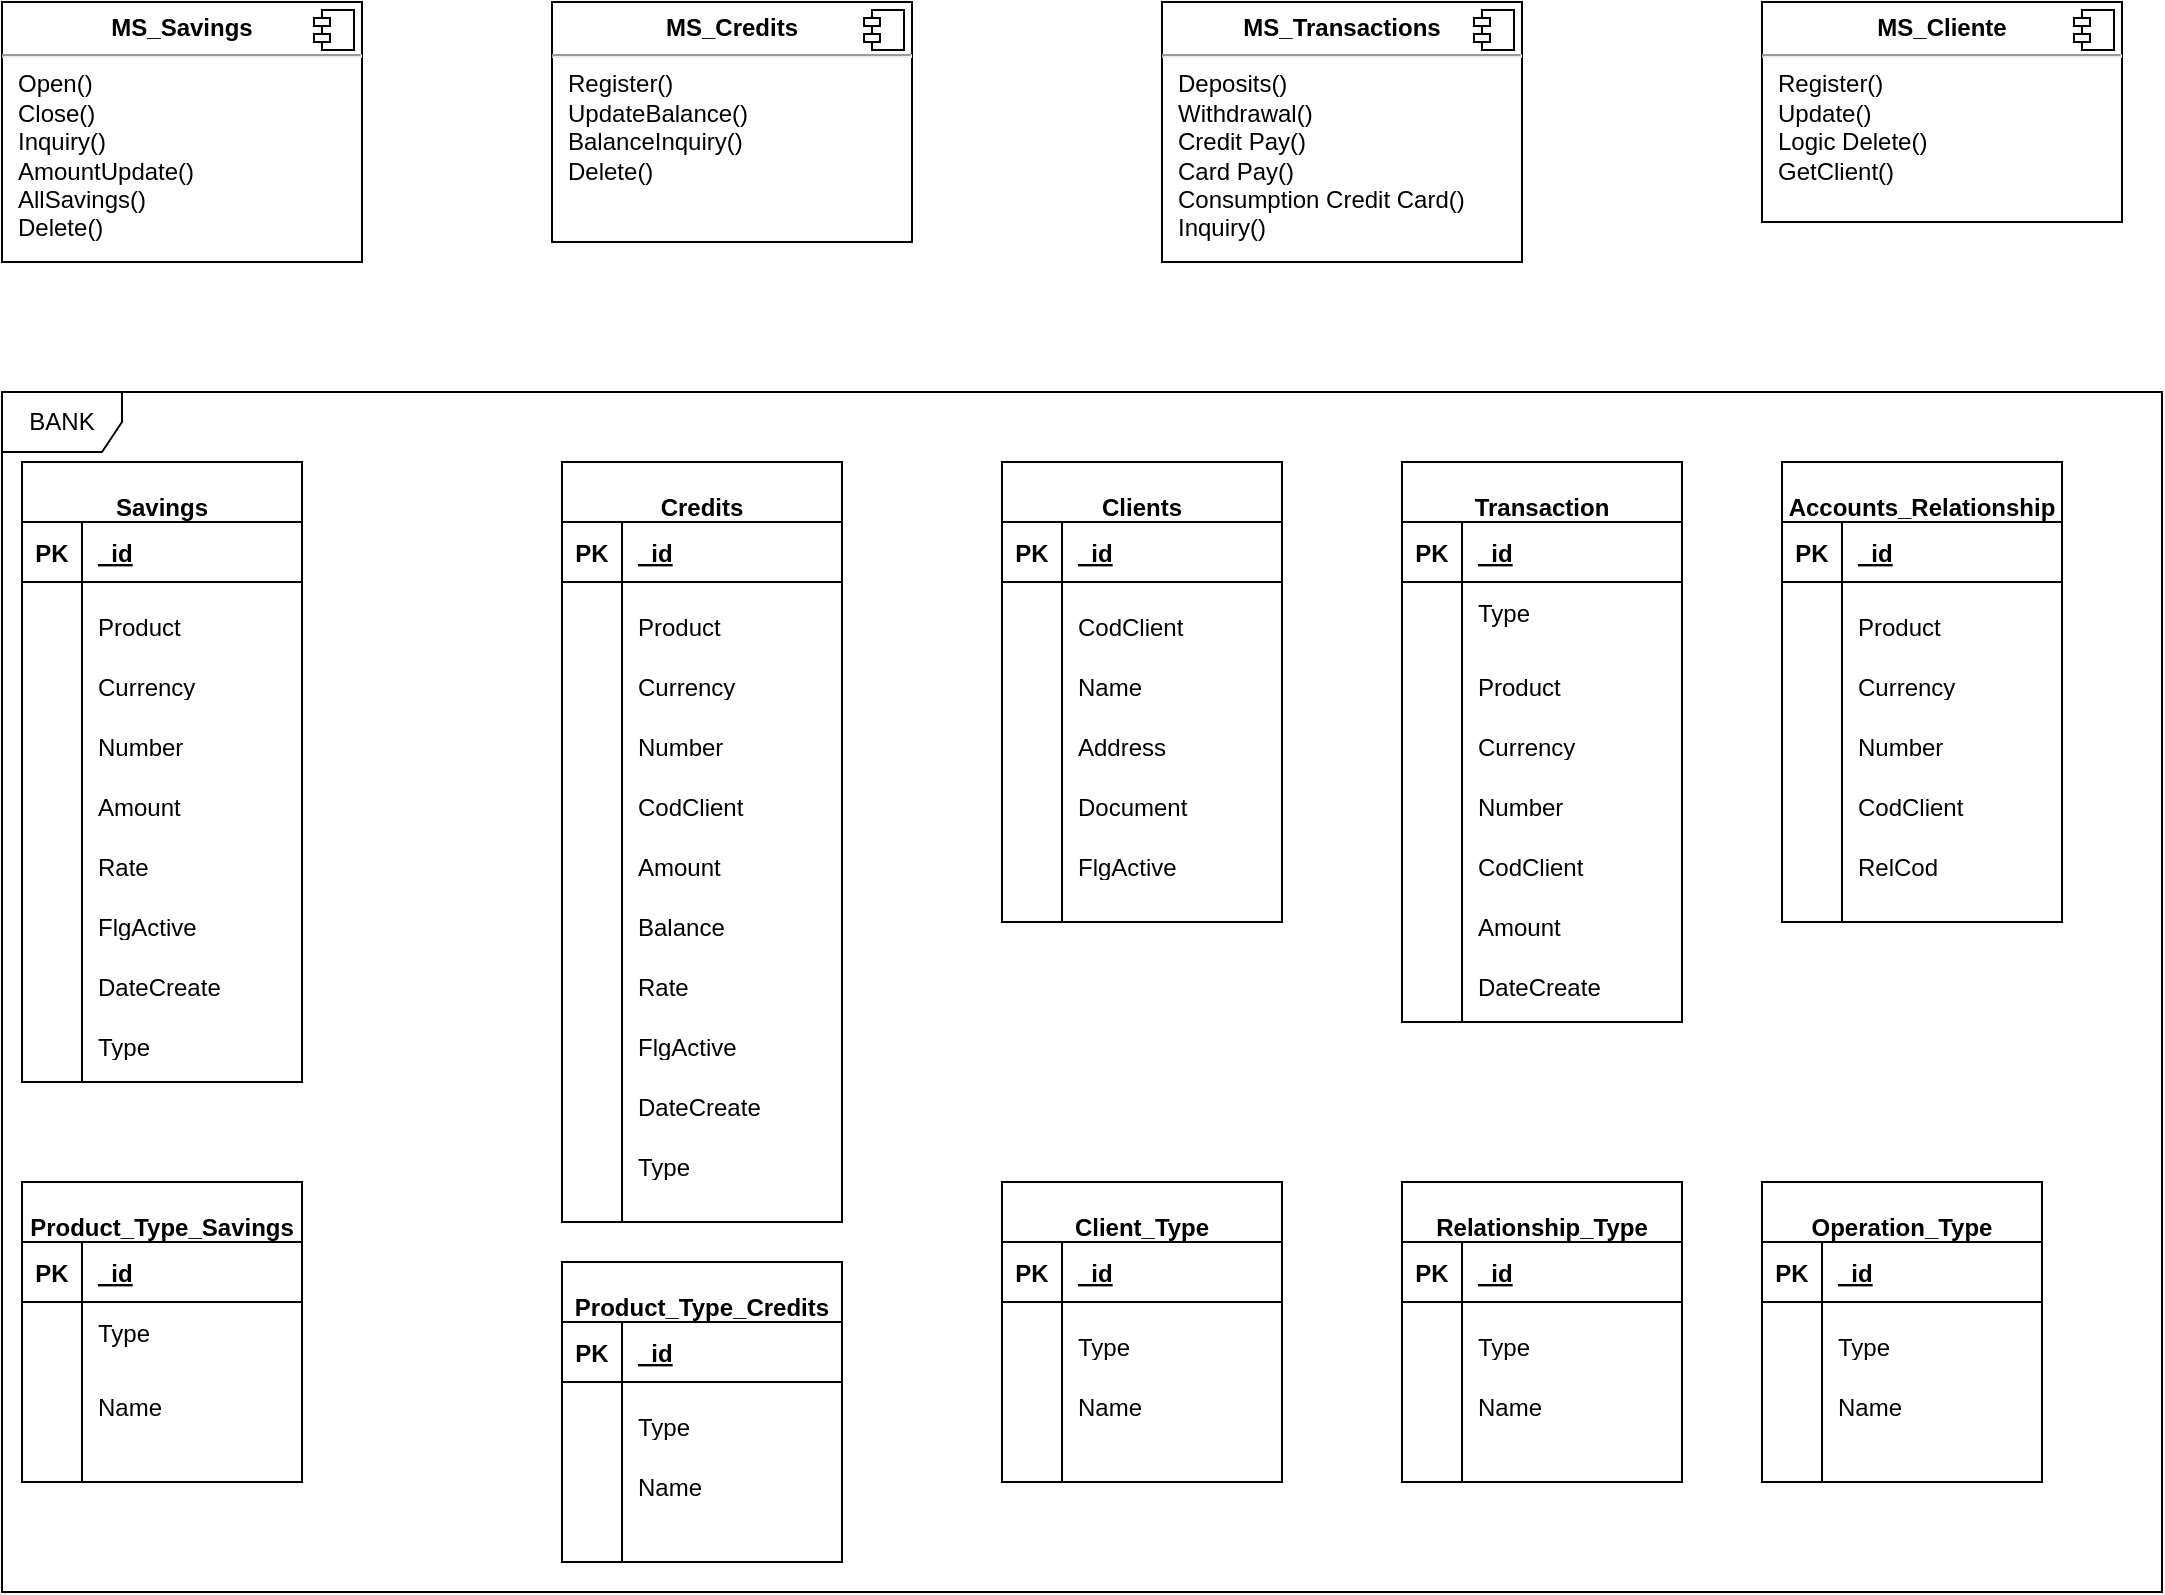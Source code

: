 <mxfile version="20.0.4" type="device"><diagram id="MXFA_0qv1_VHIxPZkJlj" name="Page-1"><mxGraphModel dx="1038" dy="547" grid="1" gridSize="10" guides="1" tooltips="1" connect="1" arrows="1" fold="1" page="1" pageScale="1" pageWidth="1169" pageHeight="827" math="0" shadow="0"><root><mxCell id="0"/><mxCell id="1" parent="0"/><mxCell id="qdt_eq3C3awp7b43roMQ-5" value="BANK" style="shape=umlFrame;whiteSpace=wrap;html=1;" parent="1" vertex="1"><mxGeometry x="40" y="205" width="1080" height="600" as="geometry"/></mxCell><mxCell id="qdt_eq3C3awp7b43roMQ-6" value="&lt;p style=&quot;margin:0px;margin-top:6px;text-align:center;&quot;&gt;&lt;b&gt;MS_Savings&lt;/b&gt;&lt;br&gt;&lt;/p&gt;&lt;hr&gt;&lt;p style=&quot;margin:0px;margin-left:8px;&quot;&gt;Open()&lt;br&gt;Close()&lt;/p&gt;&lt;p style=&quot;margin:0px;margin-left:8px;&quot;&gt;Inquiry()&lt;br&gt;&lt;/p&gt;&lt;p style=&quot;margin:0px;margin-left:8px;&quot;&gt;AmountUpdate()&lt;br&gt;&lt;/p&gt;&lt;p style=&quot;margin:0px;margin-left:8px;&quot;&gt;AllSavings()&lt;br&gt;&lt;/p&gt;&lt;p style=&quot;margin:0px;margin-left:8px;&quot;&gt;Delete()&lt;/p&gt;" style="align=left;overflow=fill;html=1;dropTarget=0;" parent="1" vertex="1"><mxGeometry x="40" y="10" width="180" height="130" as="geometry"/></mxCell><mxCell id="qdt_eq3C3awp7b43roMQ-7" value="" style="shape=component;jettyWidth=8;jettyHeight=4;" parent="qdt_eq3C3awp7b43roMQ-6" vertex="1"><mxGeometry x="1" width="20" height="20" relative="1" as="geometry"><mxPoint x="-24" y="4" as="offset"/></mxGeometry></mxCell><mxCell id="qdt_eq3C3awp7b43roMQ-8" value="&lt;p style=&quot;margin:0px;margin-top:6px;text-align:center;&quot;&gt;&lt;b&gt;MS_Credits&lt;/b&gt;&lt;br&gt;&lt;/p&gt;&lt;hr&gt;&lt;p style=&quot;margin:0px;margin-left:8px;&quot;&gt;Register()&lt;/p&gt;&lt;p style=&quot;margin:0px;margin-left:8px;&quot;&gt;UpdateBalance()&lt;/p&gt;&lt;p style=&quot;margin:0px;margin-left:8px;&quot;&gt;BalanceInquiry()&lt;/p&gt;&lt;p style=&quot;margin:0px;margin-left:8px;&quot;&gt;Delete()&lt;/p&gt;" style="align=left;overflow=fill;html=1;dropTarget=0;" parent="1" vertex="1"><mxGeometry x="315" y="10" width="180" height="120" as="geometry"/></mxCell><mxCell id="qdt_eq3C3awp7b43roMQ-9" value="" style="shape=component;jettyWidth=8;jettyHeight=4;" parent="qdt_eq3C3awp7b43roMQ-8" vertex="1"><mxGeometry x="1" width="20" height="20" relative="1" as="geometry"><mxPoint x="-24" y="4" as="offset"/></mxGeometry></mxCell><mxCell id="qdt_eq3C3awp7b43roMQ-10" value="&lt;p style=&quot;margin:0px;margin-top:6px;text-align:center;&quot;&gt;&lt;b&gt;MS_Transactions&lt;/b&gt;&lt;br&gt;&lt;/p&gt;&lt;hr&gt;&lt;p style=&quot;margin:0px;margin-left:8px;&quot;&gt;Deposits()&lt;/p&gt;&lt;p style=&quot;margin:0px;margin-left:8px;&quot;&gt;Withdrawal()&lt;/p&gt;&lt;p style=&quot;margin:0px;margin-left:8px;&quot;&gt;Credit Pay()&lt;/p&gt;&lt;p style=&quot;margin:0px;margin-left:8px;&quot;&gt;Card Pay()&lt;/p&gt;&lt;p style=&quot;margin:0px;margin-left:8px;&quot;&gt;Consumption Credit Card()&lt;/p&gt;&lt;p style=&quot;margin:0px;margin-left:8px;&quot;&gt;Inquiry()&lt;/p&gt;" style="align=left;overflow=fill;html=1;dropTarget=0;" parent="1" vertex="1"><mxGeometry x="620" y="10" width="180" height="130" as="geometry"/></mxCell><mxCell id="qdt_eq3C3awp7b43roMQ-11" value="" style="shape=component;jettyWidth=8;jettyHeight=4;" parent="qdt_eq3C3awp7b43roMQ-10" vertex="1"><mxGeometry x="1" width="20" height="20" relative="1" as="geometry"><mxPoint x="-24" y="4" as="offset"/></mxGeometry></mxCell><mxCell id="qdt_eq3C3awp7b43roMQ-12" value="&lt;p style=&quot;margin:0px;margin-top:6px;text-align:center;&quot;&gt;&lt;b&gt;MS_Cliente&lt;/b&gt;&lt;br&gt;&lt;/p&gt;&lt;hr&gt;&lt;p style=&quot;margin:0px;margin-left:8px;&quot;&gt;Register()&lt;/p&gt;&lt;p style=&quot;margin:0px;margin-left:8px;&quot;&gt;Update()&lt;/p&gt;&lt;p style=&quot;margin:0px;margin-left:8px;&quot;&gt;Logic Delete()&lt;/p&gt;&lt;p style=&quot;margin:0px;margin-left:8px;&quot;&gt;GetClient()&lt;/p&gt;" style="align=left;overflow=fill;html=1;dropTarget=0;" parent="1" vertex="1"><mxGeometry x="920" y="10" width="180" height="110" as="geometry"/></mxCell><mxCell id="qdt_eq3C3awp7b43roMQ-13" value="" style="shape=component;jettyWidth=8;jettyHeight=4;" parent="qdt_eq3C3awp7b43roMQ-12" vertex="1"><mxGeometry x="1" width="20" height="20" relative="1" as="geometry"><mxPoint x="-24" y="4" as="offset"/></mxGeometry></mxCell><mxCell id="8BAgz-dBK4K14bLiGrYP-5" value="&#10;  Savings" style="shape=table;startSize=30;container=1;collapsible=1;childLayout=tableLayout;fixedRows=1;rowLines=0;fontStyle=1;align=center;resizeLast=1;" vertex="1" parent="1"><mxGeometry x="50" y="240" width="140" height="310" as="geometry"/></mxCell><mxCell id="8BAgz-dBK4K14bLiGrYP-6" value="" style="shape=tableRow;horizontal=0;startSize=0;swimlaneHead=0;swimlaneBody=0;fillColor=none;collapsible=0;dropTarget=0;points=[[0,0.5],[1,0.5]];portConstraint=eastwest;top=0;left=0;right=0;bottom=1;" vertex="1" parent="8BAgz-dBK4K14bLiGrYP-5"><mxGeometry y="30" width="140" height="30" as="geometry"/></mxCell><mxCell id="8BAgz-dBK4K14bLiGrYP-7" value="PK" style="shape=partialRectangle;connectable=0;fillColor=none;top=0;left=0;bottom=0;right=0;fontStyle=1;overflow=hidden;" vertex="1" parent="8BAgz-dBK4K14bLiGrYP-6"><mxGeometry width="30" height="30" as="geometry"><mxRectangle width="30" height="30" as="alternateBounds"/></mxGeometry></mxCell><mxCell id="8BAgz-dBK4K14bLiGrYP-8" value="_id" style="shape=partialRectangle;connectable=0;fillColor=none;top=0;left=0;bottom=0;right=0;align=left;spacingLeft=6;fontStyle=5;overflow=hidden;" vertex="1" parent="8BAgz-dBK4K14bLiGrYP-6"><mxGeometry x="30" width="110" height="30" as="geometry"><mxRectangle width="110" height="30" as="alternateBounds"/></mxGeometry></mxCell><mxCell id="8BAgz-dBK4K14bLiGrYP-9" value="" style="shape=tableRow;horizontal=0;startSize=0;swimlaneHead=0;swimlaneBody=0;fillColor=none;collapsible=0;dropTarget=0;points=[[0,0.5],[1,0.5]];portConstraint=eastwest;top=0;left=0;right=0;bottom=0;" vertex="1" parent="8BAgz-dBK4K14bLiGrYP-5"><mxGeometry y="60" width="140" height="30" as="geometry"/></mxCell><mxCell id="8BAgz-dBK4K14bLiGrYP-10" value="" style="shape=partialRectangle;connectable=0;fillColor=none;top=0;left=0;bottom=0;right=0;editable=1;overflow=hidden;" vertex="1" parent="8BAgz-dBK4K14bLiGrYP-9"><mxGeometry width="30" height="30" as="geometry"><mxRectangle width="30" height="30" as="alternateBounds"/></mxGeometry></mxCell><mxCell id="8BAgz-dBK4K14bLiGrYP-11" value="&#10;  Product" style="shape=partialRectangle;connectable=0;fillColor=none;top=0;left=0;bottom=0;right=0;align=left;spacingLeft=6;overflow=hidden;" vertex="1" parent="8BAgz-dBK4K14bLiGrYP-9"><mxGeometry x="30" width="110" height="30" as="geometry"><mxRectangle width="110" height="30" as="alternateBounds"/></mxGeometry></mxCell><mxCell id="8BAgz-dBK4K14bLiGrYP-12" value="" style="shape=tableRow;horizontal=0;startSize=0;swimlaneHead=0;swimlaneBody=0;fillColor=none;collapsible=0;dropTarget=0;points=[[0,0.5],[1,0.5]];portConstraint=eastwest;top=0;left=0;right=0;bottom=0;" vertex="1" parent="8BAgz-dBK4K14bLiGrYP-5"><mxGeometry y="90" width="140" height="30" as="geometry"/></mxCell><mxCell id="8BAgz-dBK4K14bLiGrYP-13" value="" style="shape=partialRectangle;connectable=0;fillColor=none;top=0;left=0;bottom=0;right=0;editable=1;overflow=hidden;" vertex="1" parent="8BAgz-dBK4K14bLiGrYP-12"><mxGeometry width="30" height="30" as="geometry"><mxRectangle width="30" height="30" as="alternateBounds"/></mxGeometry></mxCell><mxCell id="8BAgz-dBK4K14bLiGrYP-14" value="&#10;  Currency" style="shape=partialRectangle;connectable=0;fillColor=none;top=0;left=0;bottom=0;right=0;align=left;spacingLeft=6;overflow=hidden;" vertex="1" parent="8BAgz-dBK4K14bLiGrYP-12"><mxGeometry x="30" width="110" height="30" as="geometry"><mxRectangle width="110" height="30" as="alternateBounds"/></mxGeometry></mxCell><mxCell id="8BAgz-dBK4K14bLiGrYP-15" value="" style="shape=tableRow;horizontal=0;startSize=0;swimlaneHead=0;swimlaneBody=0;fillColor=none;collapsible=0;dropTarget=0;points=[[0,0.5],[1,0.5]];portConstraint=eastwest;top=0;left=0;right=0;bottom=0;" vertex="1" parent="8BAgz-dBK4K14bLiGrYP-5"><mxGeometry y="120" width="140" height="30" as="geometry"/></mxCell><mxCell id="8BAgz-dBK4K14bLiGrYP-16" value="" style="shape=partialRectangle;connectable=0;fillColor=none;top=0;left=0;bottom=0;right=0;editable=1;overflow=hidden;" vertex="1" parent="8BAgz-dBK4K14bLiGrYP-15"><mxGeometry width="30" height="30" as="geometry"><mxRectangle width="30" height="30" as="alternateBounds"/></mxGeometry></mxCell><mxCell id="8BAgz-dBK4K14bLiGrYP-17" value="&#10;  Number" style="shape=partialRectangle;connectable=0;fillColor=none;top=0;left=0;bottom=0;right=0;align=left;spacingLeft=6;overflow=hidden;" vertex="1" parent="8BAgz-dBK4K14bLiGrYP-15"><mxGeometry x="30" width="110" height="30" as="geometry"><mxRectangle width="110" height="30" as="alternateBounds"/></mxGeometry></mxCell><mxCell id="8BAgz-dBK4K14bLiGrYP-18" value="&#10;  Clients" style="shape=table;startSize=30;container=1;collapsible=1;childLayout=tableLayout;fixedRows=1;rowLines=0;fontStyle=1;align=center;resizeLast=1;" vertex="1" parent="1"><mxGeometry x="540" y="240" width="140" height="230" as="geometry"/></mxCell><mxCell id="8BAgz-dBK4K14bLiGrYP-19" value="" style="shape=tableRow;horizontal=0;startSize=0;swimlaneHead=0;swimlaneBody=0;fillColor=none;collapsible=0;dropTarget=0;points=[[0,0.5],[1,0.5]];portConstraint=eastwest;top=0;left=0;right=0;bottom=1;" vertex="1" parent="8BAgz-dBK4K14bLiGrYP-18"><mxGeometry y="30" width="140" height="30" as="geometry"/></mxCell><mxCell id="8BAgz-dBK4K14bLiGrYP-20" value="PK" style="shape=partialRectangle;connectable=0;fillColor=none;top=0;left=0;bottom=0;right=0;fontStyle=1;overflow=hidden;" vertex="1" parent="8BAgz-dBK4K14bLiGrYP-19"><mxGeometry width="30" height="30" as="geometry"><mxRectangle width="30" height="30" as="alternateBounds"/></mxGeometry></mxCell><mxCell id="8BAgz-dBK4K14bLiGrYP-21" value="_id" style="shape=partialRectangle;connectable=0;fillColor=none;top=0;left=0;bottom=0;right=0;align=left;spacingLeft=6;fontStyle=5;overflow=hidden;" vertex="1" parent="8BAgz-dBK4K14bLiGrYP-19"><mxGeometry x="30" width="110" height="30" as="geometry"><mxRectangle width="110" height="30" as="alternateBounds"/></mxGeometry></mxCell><mxCell id="8BAgz-dBK4K14bLiGrYP-22" value="" style="shape=tableRow;horizontal=0;startSize=0;swimlaneHead=0;swimlaneBody=0;fillColor=none;collapsible=0;dropTarget=0;points=[[0,0.5],[1,0.5]];portConstraint=eastwest;top=0;left=0;right=0;bottom=0;" vertex="1" parent="8BAgz-dBK4K14bLiGrYP-18"><mxGeometry y="60" width="140" height="30" as="geometry"/></mxCell><mxCell id="8BAgz-dBK4K14bLiGrYP-23" value="" style="shape=partialRectangle;connectable=0;fillColor=none;top=0;left=0;bottom=0;right=0;editable=1;overflow=hidden;" vertex="1" parent="8BAgz-dBK4K14bLiGrYP-22"><mxGeometry width="30" height="30" as="geometry"><mxRectangle width="30" height="30" as="alternateBounds"/></mxGeometry></mxCell><mxCell id="8BAgz-dBK4K14bLiGrYP-24" value="&#10;  CodClient" style="shape=partialRectangle;connectable=0;fillColor=none;top=0;left=0;bottom=0;right=0;align=left;spacingLeft=6;overflow=hidden;" vertex="1" parent="8BAgz-dBK4K14bLiGrYP-22"><mxGeometry x="30" width="110" height="30" as="geometry"><mxRectangle width="110" height="30" as="alternateBounds"/></mxGeometry></mxCell><mxCell id="8BAgz-dBK4K14bLiGrYP-25" value="" style="shape=tableRow;horizontal=0;startSize=0;swimlaneHead=0;swimlaneBody=0;fillColor=none;collapsible=0;dropTarget=0;points=[[0,0.5],[1,0.5]];portConstraint=eastwest;top=0;left=0;right=0;bottom=0;" vertex="1" parent="8BAgz-dBK4K14bLiGrYP-18"><mxGeometry y="90" width="140" height="30" as="geometry"/></mxCell><mxCell id="8BAgz-dBK4K14bLiGrYP-26" value="" style="shape=partialRectangle;connectable=0;fillColor=none;top=0;left=0;bottom=0;right=0;editable=1;overflow=hidden;" vertex="1" parent="8BAgz-dBK4K14bLiGrYP-25"><mxGeometry width="30" height="30" as="geometry"><mxRectangle width="30" height="30" as="alternateBounds"/></mxGeometry></mxCell><mxCell id="8BAgz-dBK4K14bLiGrYP-27" value="&#10;  Name" style="shape=partialRectangle;connectable=0;fillColor=none;top=0;left=0;bottom=0;right=0;align=left;spacingLeft=6;overflow=hidden;" vertex="1" parent="8BAgz-dBK4K14bLiGrYP-25"><mxGeometry x="30" width="110" height="30" as="geometry"><mxRectangle width="110" height="30" as="alternateBounds"/></mxGeometry></mxCell><mxCell id="8BAgz-dBK4K14bLiGrYP-28" value="" style="shape=tableRow;horizontal=0;startSize=0;swimlaneHead=0;swimlaneBody=0;fillColor=none;collapsible=0;dropTarget=0;points=[[0,0.5],[1,0.5]];portConstraint=eastwest;top=0;left=0;right=0;bottom=0;" vertex="1" parent="8BAgz-dBK4K14bLiGrYP-18"><mxGeometry y="120" width="140" height="30" as="geometry"/></mxCell><mxCell id="8BAgz-dBK4K14bLiGrYP-29" value="" style="shape=partialRectangle;connectable=0;fillColor=none;top=0;left=0;bottom=0;right=0;editable=1;overflow=hidden;" vertex="1" parent="8BAgz-dBK4K14bLiGrYP-28"><mxGeometry width="30" height="30" as="geometry"><mxRectangle width="30" height="30" as="alternateBounds"/></mxGeometry></mxCell><mxCell id="8BAgz-dBK4K14bLiGrYP-30" value="&#10;  Address" style="shape=partialRectangle;connectable=0;fillColor=none;top=0;left=0;bottom=0;right=0;align=left;spacingLeft=6;overflow=hidden;" vertex="1" parent="8BAgz-dBK4K14bLiGrYP-28"><mxGeometry x="30" width="110" height="30" as="geometry"><mxRectangle width="110" height="30" as="alternateBounds"/></mxGeometry></mxCell><mxCell id="8BAgz-dBK4K14bLiGrYP-31" value="&#10;  Transaction" style="shape=table;startSize=30;container=1;collapsible=1;childLayout=tableLayout;fixedRows=1;rowLines=0;fontStyle=1;align=center;resizeLast=1;" vertex="1" parent="1"><mxGeometry x="740" y="240" width="140" height="280" as="geometry"/></mxCell><mxCell id="8BAgz-dBK4K14bLiGrYP-32" value="" style="shape=tableRow;horizontal=0;startSize=0;swimlaneHead=0;swimlaneBody=0;fillColor=none;collapsible=0;dropTarget=0;points=[[0,0.5],[1,0.5]];portConstraint=eastwest;top=0;left=0;right=0;bottom=1;" vertex="1" parent="8BAgz-dBK4K14bLiGrYP-31"><mxGeometry y="30" width="140" height="30" as="geometry"/></mxCell><mxCell id="8BAgz-dBK4K14bLiGrYP-33" value="PK" style="shape=partialRectangle;connectable=0;fillColor=none;top=0;left=0;bottom=0;right=0;fontStyle=1;overflow=hidden;" vertex="1" parent="8BAgz-dBK4K14bLiGrYP-32"><mxGeometry width="30" height="30" as="geometry"><mxRectangle width="30" height="30" as="alternateBounds"/></mxGeometry></mxCell><mxCell id="8BAgz-dBK4K14bLiGrYP-34" value="_id" style="shape=partialRectangle;connectable=0;fillColor=none;top=0;left=0;bottom=0;right=0;align=left;spacingLeft=6;fontStyle=5;overflow=hidden;" vertex="1" parent="8BAgz-dBK4K14bLiGrYP-32"><mxGeometry x="30" width="110" height="30" as="geometry"><mxRectangle width="110" height="30" as="alternateBounds"/></mxGeometry></mxCell><mxCell id="8BAgz-dBK4K14bLiGrYP-35" value="" style="shape=tableRow;horizontal=0;startSize=0;swimlaneHead=0;swimlaneBody=0;fillColor=none;collapsible=0;dropTarget=0;points=[[0,0.5],[1,0.5]];portConstraint=eastwest;top=0;left=0;right=0;bottom=0;" vertex="1" parent="8BAgz-dBK4K14bLiGrYP-31"><mxGeometry y="60" width="140" height="30" as="geometry"/></mxCell><mxCell id="8BAgz-dBK4K14bLiGrYP-36" value="" style="shape=partialRectangle;connectable=0;fillColor=none;top=0;left=0;bottom=0;right=0;editable=1;overflow=hidden;" vertex="1" parent="8BAgz-dBK4K14bLiGrYP-35"><mxGeometry width="30" height="30" as="geometry"><mxRectangle width="30" height="30" as="alternateBounds"/></mxGeometry></mxCell><mxCell id="8BAgz-dBK4K14bLiGrYP-37" value="Type" style="shape=partialRectangle;connectable=0;fillColor=none;top=0;left=0;bottom=0;right=0;align=left;spacingLeft=6;overflow=hidden;" vertex="1" parent="8BAgz-dBK4K14bLiGrYP-35"><mxGeometry x="30" width="110" height="30" as="geometry"><mxRectangle width="110" height="30" as="alternateBounds"/></mxGeometry></mxCell><mxCell id="8BAgz-dBK4K14bLiGrYP-38" value="" style="shape=tableRow;horizontal=0;startSize=0;swimlaneHead=0;swimlaneBody=0;fillColor=none;collapsible=0;dropTarget=0;points=[[0,0.5],[1,0.5]];portConstraint=eastwest;top=0;left=0;right=0;bottom=0;" vertex="1" parent="8BAgz-dBK4K14bLiGrYP-31"><mxGeometry y="90" width="140" height="30" as="geometry"/></mxCell><mxCell id="8BAgz-dBK4K14bLiGrYP-39" value="" style="shape=partialRectangle;connectable=0;fillColor=none;top=0;left=0;bottom=0;right=0;editable=1;overflow=hidden;" vertex="1" parent="8BAgz-dBK4K14bLiGrYP-38"><mxGeometry width="30" height="30" as="geometry"><mxRectangle width="30" height="30" as="alternateBounds"/></mxGeometry></mxCell><mxCell id="8BAgz-dBK4K14bLiGrYP-40" value="&#10;  Product" style="shape=partialRectangle;connectable=0;fillColor=none;top=0;left=0;bottom=0;right=0;align=left;spacingLeft=6;overflow=hidden;" vertex="1" parent="8BAgz-dBK4K14bLiGrYP-38"><mxGeometry x="30" width="110" height="30" as="geometry"><mxRectangle width="110" height="30" as="alternateBounds"/></mxGeometry></mxCell><mxCell id="8BAgz-dBK4K14bLiGrYP-41" value="" style="shape=tableRow;horizontal=0;startSize=0;swimlaneHead=0;swimlaneBody=0;fillColor=none;collapsible=0;dropTarget=0;points=[[0,0.5],[1,0.5]];portConstraint=eastwest;top=0;left=0;right=0;bottom=0;" vertex="1" parent="8BAgz-dBK4K14bLiGrYP-31"><mxGeometry y="120" width="140" height="30" as="geometry"/></mxCell><mxCell id="8BAgz-dBK4K14bLiGrYP-42" value="" style="shape=partialRectangle;connectable=0;fillColor=none;top=0;left=0;bottom=0;right=0;editable=1;overflow=hidden;" vertex="1" parent="8BAgz-dBK4K14bLiGrYP-41"><mxGeometry width="30" height="30" as="geometry"><mxRectangle width="30" height="30" as="alternateBounds"/></mxGeometry></mxCell><mxCell id="8BAgz-dBK4K14bLiGrYP-43" value="&#10;  Currency" style="shape=partialRectangle;connectable=0;fillColor=none;top=0;left=0;bottom=0;right=0;align=left;spacingLeft=6;overflow=hidden;" vertex="1" parent="8BAgz-dBK4K14bLiGrYP-41"><mxGeometry x="30" width="110" height="30" as="geometry"><mxRectangle width="110" height="30" as="alternateBounds"/></mxGeometry></mxCell><mxCell id="8BAgz-dBK4K14bLiGrYP-44" value="&#10;  Accounts_Relationship" style="shape=table;startSize=30;container=1;collapsible=1;childLayout=tableLayout;fixedRows=1;rowLines=0;fontStyle=1;align=center;resizeLast=1;" vertex="1" parent="1"><mxGeometry x="930" y="240" width="140" height="230" as="geometry"/></mxCell><mxCell id="8BAgz-dBK4K14bLiGrYP-45" value="" style="shape=tableRow;horizontal=0;startSize=0;swimlaneHead=0;swimlaneBody=0;fillColor=none;collapsible=0;dropTarget=0;points=[[0,0.5],[1,0.5]];portConstraint=eastwest;top=0;left=0;right=0;bottom=1;" vertex="1" parent="8BAgz-dBK4K14bLiGrYP-44"><mxGeometry y="30" width="140" height="30" as="geometry"/></mxCell><mxCell id="8BAgz-dBK4K14bLiGrYP-46" value="PK" style="shape=partialRectangle;connectable=0;fillColor=none;top=0;left=0;bottom=0;right=0;fontStyle=1;overflow=hidden;" vertex="1" parent="8BAgz-dBK4K14bLiGrYP-45"><mxGeometry width="30" height="30" as="geometry"><mxRectangle width="30" height="30" as="alternateBounds"/></mxGeometry></mxCell><mxCell id="8BAgz-dBK4K14bLiGrYP-47" value="_id" style="shape=partialRectangle;connectable=0;fillColor=none;top=0;left=0;bottom=0;right=0;align=left;spacingLeft=6;fontStyle=5;overflow=hidden;" vertex="1" parent="8BAgz-dBK4K14bLiGrYP-45"><mxGeometry x="30" width="110" height="30" as="geometry"><mxRectangle width="110" height="30" as="alternateBounds"/></mxGeometry></mxCell><mxCell id="8BAgz-dBK4K14bLiGrYP-48" value="" style="shape=tableRow;horizontal=0;startSize=0;swimlaneHead=0;swimlaneBody=0;fillColor=none;collapsible=0;dropTarget=0;points=[[0,0.5],[1,0.5]];portConstraint=eastwest;top=0;left=0;right=0;bottom=0;" vertex="1" parent="8BAgz-dBK4K14bLiGrYP-44"><mxGeometry y="60" width="140" height="30" as="geometry"/></mxCell><mxCell id="8BAgz-dBK4K14bLiGrYP-49" value="" style="shape=partialRectangle;connectable=0;fillColor=none;top=0;left=0;bottom=0;right=0;editable=1;overflow=hidden;" vertex="1" parent="8BAgz-dBK4K14bLiGrYP-48"><mxGeometry width="30" height="30" as="geometry"><mxRectangle width="30" height="30" as="alternateBounds"/></mxGeometry></mxCell><mxCell id="8BAgz-dBK4K14bLiGrYP-50" value="&#10;  Product" style="shape=partialRectangle;connectable=0;fillColor=none;top=0;left=0;bottom=0;right=0;align=left;spacingLeft=6;overflow=hidden;" vertex="1" parent="8BAgz-dBK4K14bLiGrYP-48"><mxGeometry x="30" width="110" height="30" as="geometry"><mxRectangle width="110" height="30" as="alternateBounds"/></mxGeometry></mxCell><mxCell id="8BAgz-dBK4K14bLiGrYP-51" value="" style="shape=tableRow;horizontal=0;startSize=0;swimlaneHead=0;swimlaneBody=0;fillColor=none;collapsible=0;dropTarget=0;points=[[0,0.5],[1,0.5]];portConstraint=eastwest;top=0;left=0;right=0;bottom=0;" vertex="1" parent="8BAgz-dBK4K14bLiGrYP-44"><mxGeometry y="90" width="140" height="30" as="geometry"/></mxCell><mxCell id="8BAgz-dBK4K14bLiGrYP-52" value="" style="shape=partialRectangle;connectable=0;fillColor=none;top=0;left=0;bottom=0;right=0;editable=1;overflow=hidden;" vertex="1" parent="8BAgz-dBK4K14bLiGrYP-51"><mxGeometry width="30" height="30" as="geometry"><mxRectangle width="30" height="30" as="alternateBounds"/></mxGeometry></mxCell><mxCell id="8BAgz-dBK4K14bLiGrYP-53" value="&#10;  Currency" style="shape=partialRectangle;connectable=0;fillColor=none;top=0;left=0;bottom=0;right=0;align=left;spacingLeft=6;overflow=hidden;" vertex="1" parent="8BAgz-dBK4K14bLiGrYP-51"><mxGeometry x="30" width="110" height="30" as="geometry"><mxRectangle width="110" height="30" as="alternateBounds"/></mxGeometry></mxCell><mxCell id="8BAgz-dBK4K14bLiGrYP-54" value="" style="shape=tableRow;horizontal=0;startSize=0;swimlaneHead=0;swimlaneBody=0;fillColor=none;collapsible=0;dropTarget=0;points=[[0,0.5],[1,0.5]];portConstraint=eastwest;top=0;left=0;right=0;bottom=0;" vertex="1" parent="8BAgz-dBK4K14bLiGrYP-44"><mxGeometry y="120" width="140" height="30" as="geometry"/></mxCell><mxCell id="8BAgz-dBK4K14bLiGrYP-55" value="" style="shape=partialRectangle;connectable=0;fillColor=none;top=0;left=0;bottom=0;right=0;editable=1;overflow=hidden;" vertex="1" parent="8BAgz-dBK4K14bLiGrYP-54"><mxGeometry width="30" height="30" as="geometry"><mxRectangle width="30" height="30" as="alternateBounds"/></mxGeometry></mxCell><mxCell id="8BAgz-dBK4K14bLiGrYP-56" value="&#10;  Number" style="shape=partialRectangle;connectable=0;fillColor=none;top=0;left=0;bottom=0;right=0;align=left;spacingLeft=6;overflow=hidden;" vertex="1" parent="8BAgz-dBK4K14bLiGrYP-54"><mxGeometry x="30" width="110" height="30" as="geometry"><mxRectangle width="110" height="30" as="alternateBounds"/></mxGeometry></mxCell><mxCell id="8BAgz-dBK4K14bLiGrYP-57" value="&#10;  Product_Type_Credits" style="shape=table;startSize=30;container=1;collapsible=1;childLayout=tableLayout;fixedRows=1;rowLines=0;fontStyle=1;align=center;resizeLast=1;" vertex="1" parent="1"><mxGeometry x="320" y="640" width="140" height="150" as="geometry"/></mxCell><mxCell id="8BAgz-dBK4K14bLiGrYP-58" value="" style="shape=tableRow;horizontal=0;startSize=0;swimlaneHead=0;swimlaneBody=0;fillColor=none;collapsible=0;dropTarget=0;points=[[0,0.5],[1,0.5]];portConstraint=eastwest;top=0;left=0;right=0;bottom=1;" vertex="1" parent="8BAgz-dBK4K14bLiGrYP-57"><mxGeometry y="30" width="140" height="30" as="geometry"/></mxCell><mxCell id="8BAgz-dBK4K14bLiGrYP-59" value="PK" style="shape=partialRectangle;connectable=0;fillColor=none;top=0;left=0;bottom=0;right=0;fontStyle=1;overflow=hidden;" vertex="1" parent="8BAgz-dBK4K14bLiGrYP-58"><mxGeometry width="30" height="30" as="geometry"><mxRectangle width="30" height="30" as="alternateBounds"/></mxGeometry></mxCell><mxCell id="8BAgz-dBK4K14bLiGrYP-60" value="_id" style="shape=partialRectangle;connectable=0;fillColor=none;top=0;left=0;bottom=0;right=0;align=left;spacingLeft=6;fontStyle=5;overflow=hidden;" vertex="1" parent="8BAgz-dBK4K14bLiGrYP-58"><mxGeometry x="30" width="110" height="30" as="geometry"><mxRectangle width="110" height="30" as="alternateBounds"/></mxGeometry></mxCell><mxCell id="8BAgz-dBK4K14bLiGrYP-61" value="" style="shape=tableRow;horizontal=0;startSize=0;swimlaneHead=0;swimlaneBody=0;fillColor=none;collapsible=0;dropTarget=0;points=[[0,0.5],[1,0.5]];portConstraint=eastwest;top=0;left=0;right=0;bottom=0;" vertex="1" parent="8BAgz-dBK4K14bLiGrYP-57"><mxGeometry y="60" width="140" height="30" as="geometry"/></mxCell><mxCell id="8BAgz-dBK4K14bLiGrYP-62" value="" style="shape=partialRectangle;connectable=0;fillColor=none;top=0;left=0;bottom=0;right=0;editable=1;overflow=hidden;" vertex="1" parent="8BAgz-dBK4K14bLiGrYP-61"><mxGeometry width="30" height="30" as="geometry"><mxRectangle width="30" height="30" as="alternateBounds"/></mxGeometry></mxCell><mxCell id="8BAgz-dBK4K14bLiGrYP-63" value="&#10;  Type" style="shape=partialRectangle;connectable=0;fillColor=none;top=0;left=0;bottom=0;right=0;align=left;spacingLeft=6;overflow=hidden;" vertex="1" parent="8BAgz-dBK4K14bLiGrYP-61"><mxGeometry x="30" width="110" height="30" as="geometry"><mxRectangle width="110" height="30" as="alternateBounds"/></mxGeometry></mxCell><mxCell id="8BAgz-dBK4K14bLiGrYP-64" value="" style="shape=tableRow;horizontal=0;startSize=0;swimlaneHead=0;swimlaneBody=0;fillColor=none;collapsible=0;dropTarget=0;points=[[0,0.5],[1,0.5]];portConstraint=eastwest;top=0;left=0;right=0;bottom=0;" vertex="1" parent="8BAgz-dBK4K14bLiGrYP-57"><mxGeometry y="90" width="140" height="30" as="geometry"/></mxCell><mxCell id="8BAgz-dBK4K14bLiGrYP-65" value="" style="shape=partialRectangle;connectable=0;fillColor=none;top=0;left=0;bottom=0;right=0;editable=1;overflow=hidden;" vertex="1" parent="8BAgz-dBK4K14bLiGrYP-64"><mxGeometry width="30" height="30" as="geometry"><mxRectangle width="30" height="30" as="alternateBounds"/></mxGeometry></mxCell><mxCell id="8BAgz-dBK4K14bLiGrYP-66" value="&#10;  Name" style="shape=partialRectangle;connectable=0;fillColor=none;top=0;left=0;bottom=0;right=0;align=left;spacingLeft=6;overflow=hidden;" vertex="1" parent="8BAgz-dBK4K14bLiGrYP-64"><mxGeometry x="30" width="110" height="30" as="geometry"><mxRectangle width="110" height="30" as="alternateBounds"/></mxGeometry></mxCell><mxCell id="8BAgz-dBK4K14bLiGrYP-67" value="" style="shape=tableRow;horizontal=0;startSize=0;swimlaneHead=0;swimlaneBody=0;fillColor=none;collapsible=0;dropTarget=0;points=[[0,0.5],[1,0.5]];portConstraint=eastwest;top=0;left=0;right=0;bottom=0;" vertex="1" parent="8BAgz-dBK4K14bLiGrYP-57"><mxGeometry y="120" width="140" height="30" as="geometry"/></mxCell><mxCell id="8BAgz-dBK4K14bLiGrYP-68" value="" style="shape=partialRectangle;connectable=0;fillColor=none;top=0;left=0;bottom=0;right=0;editable=1;overflow=hidden;" vertex="1" parent="8BAgz-dBK4K14bLiGrYP-67"><mxGeometry width="30" height="30" as="geometry"><mxRectangle width="30" height="30" as="alternateBounds"/></mxGeometry></mxCell><mxCell id="8BAgz-dBK4K14bLiGrYP-69" value="" style="shape=partialRectangle;connectable=0;fillColor=none;top=0;left=0;bottom=0;right=0;align=left;spacingLeft=6;overflow=hidden;" vertex="1" parent="8BAgz-dBK4K14bLiGrYP-67"><mxGeometry x="30" width="110" height="30" as="geometry"><mxRectangle width="110" height="30" as="alternateBounds"/></mxGeometry></mxCell><mxCell id="8BAgz-dBK4K14bLiGrYP-70" value="&#10;  Credits" style="shape=table;startSize=30;container=1;collapsible=1;childLayout=tableLayout;fixedRows=1;rowLines=0;fontStyle=1;align=center;resizeLast=1;" vertex="1" parent="1"><mxGeometry x="320" y="240" width="140" height="380" as="geometry"/></mxCell><mxCell id="8BAgz-dBK4K14bLiGrYP-71" value="" style="shape=tableRow;horizontal=0;startSize=0;swimlaneHead=0;swimlaneBody=0;fillColor=none;collapsible=0;dropTarget=0;points=[[0,0.5],[1,0.5]];portConstraint=eastwest;top=0;left=0;right=0;bottom=1;" vertex="1" parent="8BAgz-dBK4K14bLiGrYP-70"><mxGeometry y="30" width="140" height="30" as="geometry"/></mxCell><mxCell id="8BAgz-dBK4K14bLiGrYP-72" value="PK" style="shape=partialRectangle;connectable=0;fillColor=none;top=0;left=0;bottom=0;right=0;fontStyle=1;overflow=hidden;" vertex="1" parent="8BAgz-dBK4K14bLiGrYP-71"><mxGeometry width="30" height="30" as="geometry"><mxRectangle width="30" height="30" as="alternateBounds"/></mxGeometry></mxCell><mxCell id="8BAgz-dBK4K14bLiGrYP-73" value="_id" style="shape=partialRectangle;connectable=0;fillColor=none;top=0;left=0;bottom=0;right=0;align=left;spacingLeft=6;fontStyle=5;overflow=hidden;" vertex="1" parent="8BAgz-dBK4K14bLiGrYP-71"><mxGeometry x="30" width="110" height="30" as="geometry"><mxRectangle width="110" height="30" as="alternateBounds"/></mxGeometry></mxCell><mxCell id="8BAgz-dBK4K14bLiGrYP-74" value="" style="shape=tableRow;horizontal=0;startSize=0;swimlaneHead=0;swimlaneBody=0;fillColor=none;collapsible=0;dropTarget=0;points=[[0,0.5],[1,0.5]];portConstraint=eastwest;top=0;left=0;right=0;bottom=0;" vertex="1" parent="8BAgz-dBK4K14bLiGrYP-70"><mxGeometry y="60" width="140" height="30" as="geometry"/></mxCell><mxCell id="8BAgz-dBK4K14bLiGrYP-75" value="" style="shape=partialRectangle;connectable=0;fillColor=none;top=0;left=0;bottom=0;right=0;editable=1;overflow=hidden;" vertex="1" parent="8BAgz-dBK4K14bLiGrYP-74"><mxGeometry width="30" height="30" as="geometry"><mxRectangle width="30" height="30" as="alternateBounds"/></mxGeometry></mxCell><mxCell id="8BAgz-dBK4K14bLiGrYP-76" value="&#10;  Product" style="shape=partialRectangle;connectable=0;fillColor=none;top=0;left=0;bottom=0;right=0;align=left;spacingLeft=6;overflow=hidden;" vertex="1" parent="8BAgz-dBK4K14bLiGrYP-74"><mxGeometry x="30" width="110" height="30" as="geometry"><mxRectangle width="110" height="30" as="alternateBounds"/></mxGeometry></mxCell><mxCell id="8BAgz-dBK4K14bLiGrYP-77" value="" style="shape=tableRow;horizontal=0;startSize=0;swimlaneHead=0;swimlaneBody=0;fillColor=none;collapsible=0;dropTarget=0;points=[[0,0.5],[1,0.5]];portConstraint=eastwest;top=0;left=0;right=0;bottom=0;" vertex="1" parent="8BAgz-dBK4K14bLiGrYP-70"><mxGeometry y="90" width="140" height="30" as="geometry"/></mxCell><mxCell id="8BAgz-dBK4K14bLiGrYP-78" value="" style="shape=partialRectangle;connectable=0;fillColor=none;top=0;left=0;bottom=0;right=0;editable=1;overflow=hidden;" vertex="1" parent="8BAgz-dBK4K14bLiGrYP-77"><mxGeometry width="30" height="30" as="geometry"><mxRectangle width="30" height="30" as="alternateBounds"/></mxGeometry></mxCell><mxCell id="8BAgz-dBK4K14bLiGrYP-79" value="&#10;  Currency" style="shape=partialRectangle;connectable=0;fillColor=none;top=0;left=0;bottom=0;right=0;align=left;spacingLeft=6;overflow=hidden;" vertex="1" parent="8BAgz-dBK4K14bLiGrYP-77"><mxGeometry x="30" width="110" height="30" as="geometry"><mxRectangle width="110" height="30" as="alternateBounds"/></mxGeometry></mxCell><mxCell id="8BAgz-dBK4K14bLiGrYP-80" value="" style="shape=tableRow;horizontal=0;startSize=0;swimlaneHead=0;swimlaneBody=0;fillColor=none;collapsible=0;dropTarget=0;points=[[0,0.5],[1,0.5]];portConstraint=eastwest;top=0;left=0;right=0;bottom=0;" vertex="1" parent="8BAgz-dBK4K14bLiGrYP-70"><mxGeometry y="120" width="140" height="30" as="geometry"/></mxCell><mxCell id="8BAgz-dBK4K14bLiGrYP-81" value="" style="shape=partialRectangle;connectable=0;fillColor=none;top=0;left=0;bottom=0;right=0;editable=1;overflow=hidden;" vertex="1" parent="8BAgz-dBK4K14bLiGrYP-80"><mxGeometry width="30" height="30" as="geometry"><mxRectangle width="30" height="30" as="alternateBounds"/></mxGeometry></mxCell><mxCell id="8BAgz-dBK4K14bLiGrYP-82" value="&#10;  Number" style="shape=partialRectangle;connectable=0;fillColor=none;top=0;left=0;bottom=0;right=0;align=left;spacingLeft=6;overflow=hidden;" vertex="1" parent="8BAgz-dBK4K14bLiGrYP-80"><mxGeometry x="30" width="110" height="30" as="geometry"><mxRectangle width="110" height="30" as="alternateBounds"/></mxGeometry></mxCell><mxCell id="8BAgz-dBK4K14bLiGrYP-83" value="&#10;  Client_Type" style="shape=table;startSize=30;container=1;collapsible=1;childLayout=tableLayout;fixedRows=1;rowLines=0;fontStyle=1;align=center;resizeLast=1;" vertex="1" parent="1"><mxGeometry x="540" y="600" width="140" height="150" as="geometry"/></mxCell><mxCell id="8BAgz-dBK4K14bLiGrYP-84" value="" style="shape=tableRow;horizontal=0;startSize=0;swimlaneHead=0;swimlaneBody=0;fillColor=none;collapsible=0;dropTarget=0;points=[[0,0.5],[1,0.5]];portConstraint=eastwest;top=0;left=0;right=0;bottom=1;" vertex="1" parent="8BAgz-dBK4K14bLiGrYP-83"><mxGeometry y="30" width="140" height="30" as="geometry"/></mxCell><mxCell id="8BAgz-dBK4K14bLiGrYP-85" value="PK" style="shape=partialRectangle;connectable=0;fillColor=none;top=0;left=0;bottom=0;right=0;fontStyle=1;overflow=hidden;" vertex="1" parent="8BAgz-dBK4K14bLiGrYP-84"><mxGeometry width="30" height="30" as="geometry"><mxRectangle width="30" height="30" as="alternateBounds"/></mxGeometry></mxCell><mxCell id="8BAgz-dBK4K14bLiGrYP-86" value="_id" style="shape=partialRectangle;connectable=0;fillColor=none;top=0;left=0;bottom=0;right=0;align=left;spacingLeft=6;fontStyle=5;overflow=hidden;" vertex="1" parent="8BAgz-dBK4K14bLiGrYP-84"><mxGeometry x="30" width="110" height="30" as="geometry"><mxRectangle width="110" height="30" as="alternateBounds"/></mxGeometry></mxCell><mxCell id="8BAgz-dBK4K14bLiGrYP-87" value="" style="shape=tableRow;horizontal=0;startSize=0;swimlaneHead=0;swimlaneBody=0;fillColor=none;collapsible=0;dropTarget=0;points=[[0,0.5],[1,0.5]];portConstraint=eastwest;top=0;left=0;right=0;bottom=0;" vertex="1" parent="8BAgz-dBK4K14bLiGrYP-83"><mxGeometry y="60" width="140" height="30" as="geometry"/></mxCell><mxCell id="8BAgz-dBK4K14bLiGrYP-88" value="" style="shape=partialRectangle;connectable=0;fillColor=none;top=0;left=0;bottom=0;right=0;editable=1;overflow=hidden;" vertex="1" parent="8BAgz-dBK4K14bLiGrYP-87"><mxGeometry width="30" height="30" as="geometry"><mxRectangle width="30" height="30" as="alternateBounds"/></mxGeometry></mxCell><mxCell id="8BAgz-dBK4K14bLiGrYP-89" value="&#10;  Type" style="shape=partialRectangle;connectable=0;fillColor=none;top=0;left=0;bottom=0;right=0;align=left;spacingLeft=6;overflow=hidden;" vertex="1" parent="8BAgz-dBK4K14bLiGrYP-87"><mxGeometry x="30" width="110" height="30" as="geometry"><mxRectangle width="110" height="30" as="alternateBounds"/></mxGeometry></mxCell><mxCell id="8BAgz-dBK4K14bLiGrYP-90" value="" style="shape=tableRow;horizontal=0;startSize=0;swimlaneHead=0;swimlaneBody=0;fillColor=none;collapsible=0;dropTarget=0;points=[[0,0.5],[1,0.5]];portConstraint=eastwest;top=0;left=0;right=0;bottom=0;" vertex="1" parent="8BAgz-dBK4K14bLiGrYP-83"><mxGeometry y="90" width="140" height="30" as="geometry"/></mxCell><mxCell id="8BAgz-dBK4K14bLiGrYP-91" value="" style="shape=partialRectangle;connectable=0;fillColor=none;top=0;left=0;bottom=0;right=0;editable=1;overflow=hidden;" vertex="1" parent="8BAgz-dBK4K14bLiGrYP-90"><mxGeometry width="30" height="30" as="geometry"><mxRectangle width="30" height="30" as="alternateBounds"/></mxGeometry></mxCell><mxCell id="8BAgz-dBK4K14bLiGrYP-92" value="&#10;  Name" style="shape=partialRectangle;connectable=0;fillColor=none;top=0;left=0;bottom=0;right=0;align=left;spacingLeft=6;overflow=hidden;" vertex="1" parent="8BAgz-dBK4K14bLiGrYP-90"><mxGeometry x="30" width="110" height="30" as="geometry"><mxRectangle width="110" height="30" as="alternateBounds"/></mxGeometry></mxCell><mxCell id="8BAgz-dBK4K14bLiGrYP-93" value="" style="shape=tableRow;horizontal=0;startSize=0;swimlaneHead=0;swimlaneBody=0;fillColor=none;collapsible=0;dropTarget=0;points=[[0,0.5],[1,0.5]];portConstraint=eastwest;top=0;left=0;right=0;bottom=0;" vertex="1" parent="8BAgz-dBK4K14bLiGrYP-83"><mxGeometry y="120" width="140" height="30" as="geometry"/></mxCell><mxCell id="8BAgz-dBK4K14bLiGrYP-94" value="" style="shape=partialRectangle;connectable=0;fillColor=none;top=0;left=0;bottom=0;right=0;editable=1;overflow=hidden;" vertex="1" parent="8BAgz-dBK4K14bLiGrYP-93"><mxGeometry width="30" height="30" as="geometry"><mxRectangle width="30" height="30" as="alternateBounds"/></mxGeometry></mxCell><mxCell id="8BAgz-dBK4K14bLiGrYP-95" value="" style="shape=partialRectangle;connectable=0;fillColor=none;top=0;left=0;bottom=0;right=0;align=left;spacingLeft=6;overflow=hidden;" vertex="1" parent="8BAgz-dBK4K14bLiGrYP-93"><mxGeometry x="30" width="110" height="30" as="geometry"><mxRectangle width="110" height="30" as="alternateBounds"/></mxGeometry></mxCell><mxCell id="8BAgz-dBK4K14bLiGrYP-96" value="&#10;  Relationship_Type" style="shape=table;startSize=30;container=1;collapsible=1;childLayout=tableLayout;fixedRows=1;rowLines=0;fontStyle=1;align=center;resizeLast=1;" vertex="1" parent="1"><mxGeometry x="740" y="600" width="140" height="150" as="geometry"/></mxCell><mxCell id="8BAgz-dBK4K14bLiGrYP-97" value="" style="shape=tableRow;horizontal=0;startSize=0;swimlaneHead=0;swimlaneBody=0;fillColor=none;collapsible=0;dropTarget=0;points=[[0,0.5],[1,0.5]];portConstraint=eastwest;top=0;left=0;right=0;bottom=1;" vertex="1" parent="8BAgz-dBK4K14bLiGrYP-96"><mxGeometry y="30" width="140" height="30" as="geometry"/></mxCell><mxCell id="8BAgz-dBK4K14bLiGrYP-98" value="PK" style="shape=partialRectangle;connectable=0;fillColor=none;top=0;left=0;bottom=0;right=0;fontStyle=1;overflow=hidden;" vertex="1" parent="8BAgz-dBK4K14bLiGrYP-97"><mxGeometry width="30" height="30" as="geometry"><mxRectangle width="30" height="30" as="alternateBounds"/></mxGeometry></mxCell><mxCell id="8BAgz-dBK4K14bLiGrYP-99" value="_id" style="shape=partialRectangle;connectable=0;fillColor=none;top=0;left=0;bottom=0;right=0;align=left;spacingLeft=6;fontStyle=5;overflow=hidden;" vertex="1" parent="8BAgz-dBK4K14bLiGrYP-97"><mxGeometry x="30" width="110" height="30" as="geometry"><mxRectangle width="110" height="30" as="alternateBounds"/></mxGeometry></mxCell><mxCell id="8BAgz-dBK4K14bLiGrYP-100" value="" style="shape=tableRow;horizontal=0;startSize=0;swimlaneHead=0;swimlaneBody=0;fillColor=none;collapsible=0;dropTarget=0;points=[[0,0.5],[1,0.5]];portConstraint=eastwest;top=0;left=0;right=0;bottom=0;" vertex="1" parent="8BAgz-dBK4K14bLiGrYP-96"><mxGeometry y="60" width="140" height="30" as="geometry"/></mxCell><mxCell id="8BAgz-dBK4K14bLiGrYP-101" value="" style="shape=partialRectangle;connectable=0;fillColor=none;top=0;left=0;bottom=0;right=0;editable=1;overflow=hidden;" vertex="1" parent="8BAgz-dBK4K14bLiGrYP-100"><mxGeometry width="30" height="30" as="geometry"><mxRectangle width="30" height="30" as="alternateBounds"/></mxGeometry></mxCell><mxCell id="8BAgz-dBK4K14bLiGrYP-102" value="&#10;  Type" style="shape=partialRectangle;connectable=0;fillColor=none;top=0;left=0;bottom=0;right=0;align=left;spacingLeft=6;overflow=hidden;" vertex="1" parent="8BAgz-dBK4K14bLiGrYP-100"><mxGeometry x="30" width="110" height="30" as="geometry"><mxRectangle width="110" height="30" as="alternateBounds"/></mxGeometry></mxCell><mxCell id="8BAgz-dBK4K14bLiGrYP-103" value="" style="shape=tableRow;horizontal=0;startSize=0;swimlaneHead=0;swimlaneBody=0;fillColor=none;collapsible=0;dropTarget=0;points=[[0,0.5],[1,0.5]];portConstraint=eastwest;top=0;left=0;right=0;bottom=0;" vertex="1" parent="8BAgz-dBK4K14bLiGrYP-96"><mxGeometry y="90" width="140" height="30" as="geometry"/></mxCell><mxCell id="8BAgz-dBK4K14bLiGrYP-104" value="" style="shape=partialRectangle;connectable=0;fillColor=none;top=0;left=0;bottom=0;right=0;editable=1;overflow=hidden;" vertex="1" parent="8BAgz-dBK4K14bLiGrYP-103"><mxGeometry width="30" height="30" as="geometry"><mxRectangle width="30" height="30" as="alternateBounds"/></mxGeometry></mxCell><mxCell id="8BAgz-dBK4K14bLiGrYP-105" value="&#10;  Name" style="shape=partialRectangle;connectable=0;fillColor=none;top=0;left=0;bottom=0;right=0;align=left;spacingLeft=6;overflow=hidden;" vertex="1" parent="8BAgz-dBK4K14bLiGrYP-103"><mxGeometry x="30" width="110" height="30" as="geometry"><mxRectangle width="110" height="30" as="alternateBounds"/></mxGeometry></mxCell><mxCell id="8BAgz-dBK4K14bLiGrYP-106" value="" style="shape=tableRow;horizontal=0;startSize=0;swimlaneHead=0;swimlaneBody=0;fillColor=none;collapsible=0;dropTarget=0;points=[[0,0.5],[1,0.5]];portConstraint=eastwest;top=0;left=0;right=0;bottom=0;" vertex="1" parent="8BAgz-dBK4K14bLiGrYP-96"><mxGeometry y="120" width="140" height="30" as="geometry"/></mxCell><mxCell id="8BAgz-dBK4K14bLiGrYP-107" value="" style="shape=partialRectangle;connectable=0;fillColor=none;top=0;left=0;bottom=0;right=0;editable=1;overflow=hidden;" vertex="1" parent="8BAgz-dBK4K14bLiGrYP-106"><mxGeometry width="30" height="30" as="geometry"><mxRectangle width="30" height="30" as="alternateBounds"/></mxGeometry></mxCell><mxCell id="8BAgz-dBK4K14bLiGrYP-108" value="" style="shape=partialRectangle;connectable=0;fillColor=none;top=0;left=0;bottom=0;right=0;align=left;spacingLeft=6;overflow=hidden;" vertex="1" parent="8BAgz-dBK4K14bLiGrYP-106"><mxGeometry x="30" width="110" height="30" as="geometry"><mxRectangle width="110" height="30" as="alternateBounds"/></mxGeometry></mxCell><mxCell id="8BAgz-dBK4K14bLiGrYP-109" value="&#10;  Operation_Type" style="shape=table;startSize=30;container=1;collapsible=1;childLayout=tableLayout;fixedRows=1;rowLines=0;fontStyle=1;align=center;resizeLast=1;" vertex="1" parent="1"><mxGeometry x="920" y="600" width="140" height="150" as="geometry"/></mxCell><mxCell id="8BAgz-dBK4K14bLiGrYP-110" value="" style="shape=tableRow;horizontal=0;startSize=0;swimlaneHead=0;swimlaneBody=0;fillColor=none;collapsible=0;dropTarget=0;points=[[0,0.5],[1,0.5]];portConstraint=eastwest;top=0;left=0;right=0;bottom=1;" vertex="1" parent="8BAgz-dBK4K14bLiGrYP-109"><mxGeometry y="30" width="140" height="30" as="geometry"/></mxCell><mxCell id="8BAgz-dBK4K14bLiGrYP-111" value="PK" style="shape=partialRectangle;connectable=0;fillColor=none;top=0;left=0;bottom=0;right=0;fontStyle=1;overflow=hidden;" vertex="1" parent="8BAgz-dBK4K14bLiGrYP-110"><mxGeometry width="30" height="30" as="geometry"><mxRectangle width="30" height="30" as="alternateBounds"/></mxGeometry></mxCell><mxCell id="8BAgz-dBK4K14bLiGrYP-112" value="_id" style="shape=partialRectangle;connectable=0;fillColor=none;top=0;left=0;bottom=0;right=0;align=left;spacingLeft=6;fontStyle=5;overflow=hidden;" vertex="1" parent="8BAgz-dBK4K14bLiGrYP-110"><mxGeometry x="30" width="110" height="30" as="geometry"><mxRectangle width="110" height="30" as="alternateBounds"/></mxGeometry></mxCell><mxCell id="8BAgz-dBK4K14bLiGrYP-113" value="" style="shape=tableRow;horizontal=0;startSize=0;swimlaneHead=0;swimlaneBody=0;fillColor=none;collapsible=0;dropTarget=0;points=[[0,0.5],[1,0.5]];portConstraint=eastwest;top=0;left=0;right=0;bottom=0;" vertex="1" parent="8BAgz-dBK4K14bLiGrYP-109"><mxGeometry y="60" width="140" height="30" as="geometry"/></mxCell><mxCell id="8BAgz-dBK4K14bLiGrYP-114" value="" style="shape=partialRectangle;connectable=0;fillColor=none;top=0;left=0;bottom=0;right=0;editable=1;overflow=hidden;" vertex="1" parent="8BAgz-dBK4K14bLiGrYP-113"><mxGeometry width="30" height="30" as="geometry"><mxRectangle width="30" height="30" as="alternateBounds"/></mxGeometry></mxCell><mxCell id="8BAgz-dBK4K14bLiGrYP-115" value="&#10;  Type" style="shape=partialRectangle;connectable=0;fillColor=none;top=0;left=0;bottom=0;right=0;align=left;spacingLeft=6;overflow=hidden;" vertex="1" parent="8BAgz-dBK4K14bLiGrYP-113"><mxGeometry x="30" width="110" height="30" as="geometry"><mxRectangle width="110" height="30" as="alternateBounds"/></mxGeometry></mxCell><mxCell id="8BAgz-dBK4K14bLiGrYP-116" value="" style="shape=tableRow;horizontal=0;startSize=0;swimlaneHead=0;swimlaneBody=0;fillColor=none;collapsible=0;dropTarget=0;points=[[0,0.5],[1,0.5]];portConstraint=eastwest;top=0;left=0;right=0;bottom=0;" vertex="1" parent="8BAgz-dBK4K14bLiGrYP-109"><mxGeometry y="90" width="140" height="30" as="geometry"/></mxCell><mxCell id="8BAgz-dBK4K14bLiGrYP-117" value="" style="shape=partialRectangle;connectable=0;fillColor=none;top=0;left=0;bottom=0;right=0;editable=1;overflow=hidden;" vertex="1" parent="8BAgz-dBK4K14bLiGrYP-116"><mxGeometry width="30" height="30" as="geometry"><mxRectangle width="30" height="30" as="alternateBounds"/></mxGeometry></mxCell><mxCell id="8BAgz-dBK4K14bLiGrYP-118" value="&#10;  Name" style="shape=partialRectangle;connectable=0;fillColor=none;top=0;left=0;bottom=0;right=0;align=left;spacingLeft=6;overflow=hidden;" vertex="1" parent="8BAgz-dBK4K14bLiGrYP-116"><mxGeometry x="30" width="110" height="30" as="geometry"><mxRectangle width="110" height="30" as="alternateBounds"/></mxGeometry></mxCell><mxCell id="8BAgz-dBK4K14bLiGrYP-119" value="" style="shape=tableRow;horizontal=0;startSize=0;swimlaneHead=0;swimlaneBody=0;fillColor=none;collapsible=0;dropTarget=0;points=[[0,0.5],[1,0.5]];portConstraint=eastwest;top=0;left=0;right=0;bottom=0;" vertex="1" parent="8BAgz-dBK4K14bLiGrYP-109"><mxGeometry y="120" width="140" height="30" as="geometry"/></mxCell><mxCell id="8BAgz-dBK4K14bLiGrYP-120" value="" style="shape=partialRectangle;connectable=0;fillColor=none;top=0;left=0;bottom=0;right=0;editable=1;overflow=hidden;" vertex="1" parent="8BAgz-dBK4K14bLiGrYP-119"><mxGeometry width="30" height="30" as="geometry"><mxRectangle width="30" height="30" as="alternateBounds"/></mxGeometry></mxCell><mxCell id="8BAgz-dBK4K14bLiGrYP-121" value="" style="shape=partialRectangle;connectable=0;fillColor=none;top=0;left=0;bottom=0;right=0;align=left;spacingLeft=6;overflow=hidden;" vertex="1" parent="8BAgz-dBK4K14bLiGrYP-119"><mxGeometry x="30" width="110" height="30" as="geometry"><mxRectangle width="110" height="30" as="alternateBounds"/></mxGeometry></mxCell><mxCell id="8BAgz-dBK4K14bLiGrYP-122" value="&#10;  Product_Type_Savings" style="shape=table;startSize=30;container=1;collapsible=1;childLayout=tableLayout;fixedRows=1;rowLines=0;fontStyle=1;align=center;resizeLast=1;" vertex="1" parent="1"><mxGeometry x="50" y="600" width="140" height="150" as="geometry"/></mxCell><mxCell id="8BAgz-dBK4K14bLiGrYP-123" value="" style="shape=tableRow;horizontal=0;startSize=0;swimlaneHead=0;swimlaneBody=0;fillColor=none;collapsible=0;dropTarget=0;points=[[0,0.5],[1,0.5]];portConstraint=eastwest;top=0;left=0;right=0;bottom=1;" vertex="1" parent="8BAgz-dBK4K14bLiGrYP-122"><mxGeometry y="30" width="140" height="30" as="geometry"/></mxCell><mxCell id="8BAgz-dBK4K14bLiGrYP-124" value="PK" style="shape=partialRectangle;connectable=0;fillColor=none;top=0;left=0;bottom=0;right=0;fontStyle=1;overflow=hidden;" vertex="1" parent="8BAgz-dBK4K14bLiGrYP-123"><mxGeometry width="30" height="30" as="geometry"><mxRectangle width="30" height="30" as="alternateBounds"/></mxGeometry></mxCell><mxCell id="8BAgz-dBK4K14bLiGrYP-125" value="_id" style="shape=partialRectangle;connectable=0;fillColor=none;top=0;left=0;bottom=0;right=0;align=left;spacingLeft=6;fontStyle=5;overflow=hidden;" vertex="1" parent="8BAgz-dBK4K14bLiGrYP-123"><mxGeometry x="30" width="110" height="30" as="geometry"><mxRectangle width="110" height="30" as="alternateBounds"/></mxGeometry></mxCell><mxCell id="8BAgz-dBK4K14bLiGrYP-126" value="" style="shape=tableRow;horizontal=0;startSize=0;swimlaneHead=0;swimlaneBody=0;fillColor=none;collapsible=0;dropTarget=0;points=[[0,0.5],[1,0.5]];portConstraint=eastwest;top=0;left=0;right=0;bottom=0;" vertex="1" parent="8BAgz-dBK4K14bLiGrYP-122"><mxGeometry y="60" width="140" height="30" as="geometry"/></mxCell><mxCell id="8BAgz-dBK4K14bLiGrYP-127" value="" style="shape=partialRectangle;connectable=0;fillColor=none;top=0;left=0;bottom=0;right=0;editable=1;overflow=hidden;" vertex="1" parent="8BAgz-dBK4K14bLiGrYP-126"><mxGeometry width="30" height="30" as="geometry"><mxRectangle width="30" height="30" as="alternateBounds"/></mxGeometry></mxCell><mxCell id="8BAgz-dBK4K14bLiGrYP-128" value="Type" style="shape=partialRectangle;connectable=0;fillColor=none;top=0;left=0;bottom=0;right=0;align=left;spacingLeft=6;overflow=hidden;" vertex="1" parent="8BAgz-dBK4K14bLiGrYP-126"><mxGeometry x="30" width="110" height="30" as="geometry"><mxRectangle width="110" height="30" as="alternateBounds"/></mxGeometry></mxCell><mxCell id="8BAgz-dBK4K14bLiGrYP-129" value="" style="shape=tableRow;horizontal=0;startSize=0;swimlaneHead=0;swimlaneBody=0;fillColor=none;collapsible=0;dropTarget=0;points=[[0,0.5],[1,0.5]];portConstraint=eastwest;top=0;left=0;right=0;bottom=0;" vertex="1" parent="8BAgz-dBK4K14bLiGrYP-122"><mxGeometry y="90" width="140" height="30" as="geometry"/></mxCell><mxCell id="8BAgz-dBK4K14bLiGrYP-130" value="" style="shape=partialRectangle;connectable=0;fillColor=none;top=0;left=0;bottom=0;right=0;editable=1;overflow=hidden;" vertex="1" parent="8BAgz-dBK4K14bLiGrYP-129"><mxGeometry width="30" height="30" as="geometry"><mxRectangle width="30" height="30" as="alternateBounds"/></mxGeometry></mxCell><mxCell id="8BAgz-dBK4K14bLiGrYP-131" value="&#10;  Name" style="shape=partialRectangle;connectable=0;fillColor=none;top=0;left=0;bottom=0;right=0;align=left;spacingLeft=6;overflow=hidden;" vertex="1" parent="8BAgz-dBK4K14bLiGrYP-129"><mxGeometry x="30" width="110" height="30" as="geometry"><mxRectangle width="110" height="30" as="alternateBounds"/></mxGeometry></mxCell><mxCell id="8BAgz-dBK4K14bLiGrYP-132" value="" style="shape=tableRow;horizontal=0;startSize=0;swimlaneHead=0;swimlaneBody=0;fillColor=none;collapsible=0;dropTarget=0;points=[[0,0.5],[1,0.5]];portConstraint=eastwest;top=0;left=0;right=0;bottom=0;" vertex="1" parent="8BAgz-dBK4K14bLiGrYP-122"><mxGeometry y="120" width="140" height="30" as="geometry"/></mxCell><mxCell id="8BAgz-dBK4K14bLiGrYP-133" value="" style="shape=partialRectangle;connectable=0;fillColor=none;top=0;left=0;bottom=0;right=0;editable=1;overflow=hidden;" vertex="1" parent="8BAgz-dBK4K14bLiGrYP-132"><mxGeometry width="30" height="30" as="geometry"><mxRectangle width="30" height="30" as="alternateBounds"/></mxGeometry></mxCell><mxCell id="8BAgz-dBK4K14bLiGrYP-134" value="" style="shape=partialRectangle;connectable=0;fillColor=none;top=0;left=0;bottom=0;right=0;align=left;spacingLeft=6;overflow=hidden;" vertex="1" parent="8BAgz-dBK4K14bLiGrYP-132"><mxGeometry x="30" width="110" height="30" as="geometry"><mxRectangle width="110" height="30" as="alternateBounds"/></mxGeometry></mxCell><mxCell id="8BAgz-dBK4K14bLiGrYP-135" value="&#10;  Amount" style="shape=partialRectangle;connectable=0;fillColor=none;top=0;left=0;bottom=0;right=0;align=left;spacingLeft=6;overflow=hidden;" vertex="1" parent="1"><mxGeometry x="80" y="390" width="110" height="30" as="geometry"><mxRectangle width="110" height="30" as="alternateBounds"/></mxGeometry></mxCell><mxCell id="8BAgz-dBK4K14bLiGrYP-149" value="&#10;  FlgActive" style="shape=partialRectangle;connectable=0;fillColor=none;top=0;left=0;bottom=0;right=0;align=left;spacingLeft=6;overflow=hidden;" vertex="1" parent="1"><mxGeometry x="80" y="450" width="110" height="30" as="geometry"><mxRectangle width="110" height="30" as="alternateBounds"/></mxGeometry></mxCell><mxCell id="8BAgz-dBK4K14bLiGrYP-150" value="&#10;  Rate" style="shape=partialRectangle;connectable=0;fillColor=none;top=0;left=0;bottom=0;right=0;align=left;spacingLeft=6;overflow=hidden;" vertex="1" parent="1"><mxGeometry x="80" y="420" width="110" height="30" as="geometry"><mxRectangle width="110" height="30" as="alternateBounds"/></mxGeometry></mxCell><mxCell id="8BAgz-dBK4K14bLiGrYP-151" value="&#10;  DateCreate" style="shape=partialRectangle;connectable=0;fillColor=none;top=0;left=0;bottom=0;right=0;align=left;spacingLeft=6;overflow=hidden;" vertex="1" parent="1"><mxGeometry x="80" y="480" width="110" height="30" as="geometry"><mxRectangle width="110" height="30" as="alternateBounds"/></mxGeometry></mxCell><mxCell id="8BAgz-dBK4K14bLiGrYP-152" value="&#10;  Type" style="shape=partialRectangle;connectable=0;fillColor=none;top=0;left=0;bottom=0;right=0;align=left;spacingLeft=6;overflow=hidden;" vertex="1" parent="1"><mxGeometry x="80" y="510" width="110" height="30" as="geometry"><mxRectangle width="110" height="30" as="alternateBounds"/></mxGeometry></mxCell><mxCell id="8BAgz-dBK4K14bLiGrYP-154" value="" style="endArrow=none;html=1;rounded=0;" edge="1" parent="1"><mxGeometry width="50" height="50" relative="1" as="geometry"><mxPoint x="80" y="550" as="sourcePoint"/><mxPoint x="80" y="389" as="targetPoint"/></mxGeometry></mxCell><mxCell id="8BAgz-dBK4K14bLiGrYP-155" value="&#10;  CodClient" style="shape=partialRectangle;connectable=0;fillColor=none;top=0;left=0;bottom=0;right=0;align=left;spacingLeft=6;overflow=hidden;" vertex="1" parent="1"><mxGeometry x="350" y="390" width="110" height="30" as="geometry"><mxRectangle width="110" height="30" as="alternateBounds"/></mxGeometry></mxCell><mxCell id="8BAgz-dBK4K14bLiGrYP-157" value="&#10;  DateCreate" style="shape=partialRectangle;connectable=0;fillColor=none;top=0;left=0;bottom=0;right=0;align=left;spacingLeft=6;overflow=hidden;" vertex="1" parent="1"><mxGeometry x="350" y="540" width="110" height="30" as="geometry"><mxRectangle width="110" height="30" as="alternateBounds"/></mxGeometry></mxCell><mxCell id="8BAgz-dBK4K14bLiGrYP-158" value="&#10;  FlgActive" style="shape=partialRectangle;connectable=0;fillColor=none;top=0;left=0;bottom=0;right=0;align=left;spacingLeft=6;overflow=hidden;" vertex="1" parent="1"><mxGeometry x="350" y="510" width="110" height="30" as="geometry"><mxRectangle width="110" height="30" as="alternateBounds"/></mxGeometry></mxCell><mxCell id="8BAgz-dBK4K14bLiGrYP-159" value="&#10;  Rate" style="shape=partialRectangle;connectable=0;fillColor=none;top=0;left=0;bottom=0;right=0;align=left;spacingLeft=6;overflow=hidden;" vertex="1" parent="1"><mxGeometry x="350" y="480" width="110" height="30" as="geometry"><mxRectangle width="110" height="30" as="alternateBounds"/></mxGeometry></mxCell><mxCell id="8BAgz-dBK4K14bLiGrYP-160" value="&#10;  Amount" style="shape=partialRectangle;connectable=0;fillColor=none;top=0;left=0;bottom=0;right=0;align=left;spacingLeft=6;overflow=hidden;" vertex="1" parent="1"><mxGeometry x="350" y="420" width="110" height="30" as="geometry"><mxRectangle width="110" height="30" as="alternateBounds"/></mxGeometry></mxCell><mxCell id="8BAgz-dBK4K14bLiGrYP-161" value="&#10;  Balance" style="shape=partialRectangle;connectable=0;fillColor=none;top=0;left=0;bottom=0;right=0;align=left;spacingLeft=6;overflow=hidden;" vertex="1" parent="1"><mxGeometry x="350" y="450" width="110" height="30" as="geometry"><mxRectangle width="110" height="30" as="alternateBounds"/></mxGeometry></mxCell><mxCell id="8BAgz-dBK4K14bLiGrYP-162" value="" style="endArrow=none;html=1;rounded=0;" edge="1" parent="1"><mxGeometry width="50" height="50" relative="1" as="geometry"><mxPoint x="350" y="620" as="sourcePoint"/><mxPoint x="350" y="389" as="targetPoint"/></mxGeometry></mxCell><mxCell id="8BAgz-dBK4K14bLiGrYP-164" value="&#10;  Document" style="shape=partialRectangle;connectable=0;fillColor=none;top=0;left=0;bottom=0;right=0;align=left;spacingLeft=6;overflow=hidden;" vertex="1" parent="1"><mxGeometry x="570" y="390" width="110" height="30" as="geometry"><mxRectangle width="110" height="30" as="alternateBounds"/></mxGeometry></mxCell><mxCell id="8BAgz-dBK4K14bLiGrYP-165" value="&#10;  FlgActive" style="shape=partialRectangle;connectable=0;fillColor=none;top=0;left=0;bottom=0;right=0;align=left;spacingLeft=6;overflow=hidden;" vertex="1" parent="1"><mxGeometry x="570" y="420" width="110" height="30" as="geometry"><mxRectangle width="110" height="30" as="alternateBounds"/></mxGeometry></mxCell><mxCell id="8BAgz-dBK4K14bLiGrYP-166" value="" style="endArrow=none;html=1;rounded=0;" edge="1" parent="1"><mxGeometry width="50" height="50" relative="1" as="geometry"><mxPoint x="570" y="470" as="sourcePoint"/><mxPoint x="570" y="390" as="targetPoint"/></mxGeometry></mxCell><mxCell id="8BAgz-dBK4K14bLiGrYP-167" value="&#10;  Number" style="shape=partialRectangle;connectable=0;fillColor=none;top=0;left=0;bottom=0;right=0;align=left;spacingLeft=6;overflow=hidden;" vertex="1" parent="1"><mxGeometry x="770" y="390" width="110" height="30" as="geometry"><mxRectangle width="110" height="30" as="alternateBounds"/></mxGeometry></mxCell><mxCell id="8BAgz-dBK4K14bLiGrYP-168" value="&#10;  CodClient" style="shape=partialRectangle;connectable=0;fillColor=none;top=0;left=0;bottom=0;right=0;align=left;spacingLeft=6;overflow=hidden;" vertex="1" parent="1"><mxGeometry x="770" y="420" width="110" height="30" as="geometry"><mxRectangle width="110" height="30" as="alternateBounds"/></mxGeometry></mxCell><mxCell id="8BAgz-dBK4K14bLiGrYP-169" value="&#10;  Amount" style="shape=partialRectangle;connectable=0;fillColor=none;top=0;left=0;bottom=0;right=0;align=left;spacingLeft=6;overflow=hidden;" vertex="1" parent="1"><mxGeometry x="770" y="450" width="110" height="30" as="geometry"><mxRectangle width="110" height="30" as="alternateBounds"/></mxGeometry></mxCell><mxCell id="8BAgz-dBK4K14bLiGrYP-170" value="&#10;  DateCreate" style="shape=partialRectangle;connectable=0;fillColor=none;top=0;left=0;bottom=0;right=0;align=left;spacingLeft=6;overflow=hidden;" vertex="1" parent="1"><mxGeometry x="770" y="480" width="110" height="30" as="geometry"><mxRectangle width="110" height="30" as="alternateBounds"/></mxGeometry></mxCell><mxCell id="8BAgz-dBK4K14bLiGrYP-171" value="" style="endArrow=none;html=1;rounded=0;" edge="1" parent="1"><mxGeometry width="50" height="50" relative="1" as="geometry"><mxPoint x="770" y="520" as="sourcePoint"/><mxPoint x="770" y="389" as="targetPoint"/></mxGeometry></mxCell><mxCell id="8BAgz-dBK4K14bLiGrYP-172" value="&#10;  CodClient" style="shape=partialRectangle;connectable=0;fillColor=none;top=0;left=0;bottom=0;right=0;align=left;spacingLeft=6;overflow=hidden;" vertex="1" parent="1"><mxGeometry x="960" y="390" width="110" height="30" as="geometry"><mxRectangle width="110" height="30" as="alternateBounds"/></mxGeometry></mxCell><mxCell id="8BAgz-dBK4K14bLiGrYP-173" value="&#10;  RelCod" style="shape=partialRectangle;connectable=0;fillColor=none;top=0;left=0;bottom=0;right=0;align=left;spacingLeft=6;overflow=hidden;" vertex="1" parent="1"><mxGeometry x="960" y="420" width="110" height="30" as="geometry"><mxRectangle width="110" height="30" as="alternateBounds"/></mxGeometry></mxCell><mxCell id="8BAgz-dBK4K14bLiGrYP-174" value="" style="endArrow=none;html=1;rounded=0;" edge="1" parent="1"><mxGeometry width="50" height="50" relative="1" as="geometry"><mxPoint x="960" y="470" as="sourcePoint"/><mxPoint x="960" y="390" as="targetPoint"/></mxGeometry></mxCell><mxCell id="8BAgz-dBK4K14bLiGrYP-188" value="&#10;  Type" style="shape=partialRectangle;connectable=0;fillColor=none;top=0;left=0;bottom=0;right=0;align=left;spacingLeft=6;overflow=hidden;" vertex="1" parent="1"><mxGeometry x="350" y="570" width="110" height="30" as="geometry"><mxRectangle width="110" height="30" as="alternateBounds"/></mxGeometry></mxCell></root></mxGraphModel></diagram></mxfile>